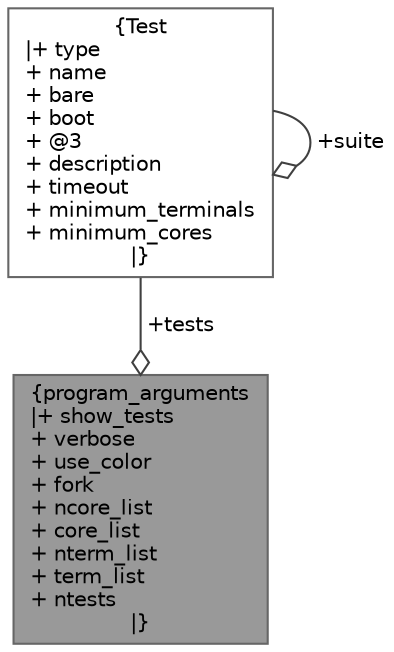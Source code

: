 digraph "program_arguments"
{
 // LATEX_PDF_SIZE
  bgcolor="transparent";
  edge [fontname=Helvetica,fontsize=10,labelfontname=Helvetica,labelfontsize=10];
  node [fontname=Helvetica,fontsize=10,shape=box,height=0.2,width=0.4];
  Node1 [label="{program_arguments\n|+ show_tests\l+ verbose\l+ use_color\l+ fork\l+ ncore_list\l+ core_list\l+ nterm_list\l+ term_list\l+ ntests\l|}",height=0.2,width=0.4,color="gray40", fillcolor="grey60", style="filled", fontcolor="black",tooltip="Global arguments for test execution."];
  Node2 -> Node1 [color="grey25",style="solid",label=" +tests" ,arrowhead="odiamond"];
  Node2 [label="{Test\n|+ type\l+ name\l+ bare\l+ boot\l+ @3\l+ description\l+ timeout\l+ minimum_terminals\l+ minimum_cores\l|}",height=0.2,width=0.4,color="gray40", fillcolor="white", style="filled",URL="$structTest.html",tooltip="Test descriptor."];
  Node2 -> Node2 [color="grey25",style="solid",label=" +suite" ,arrowhead="odiamond"];
}
